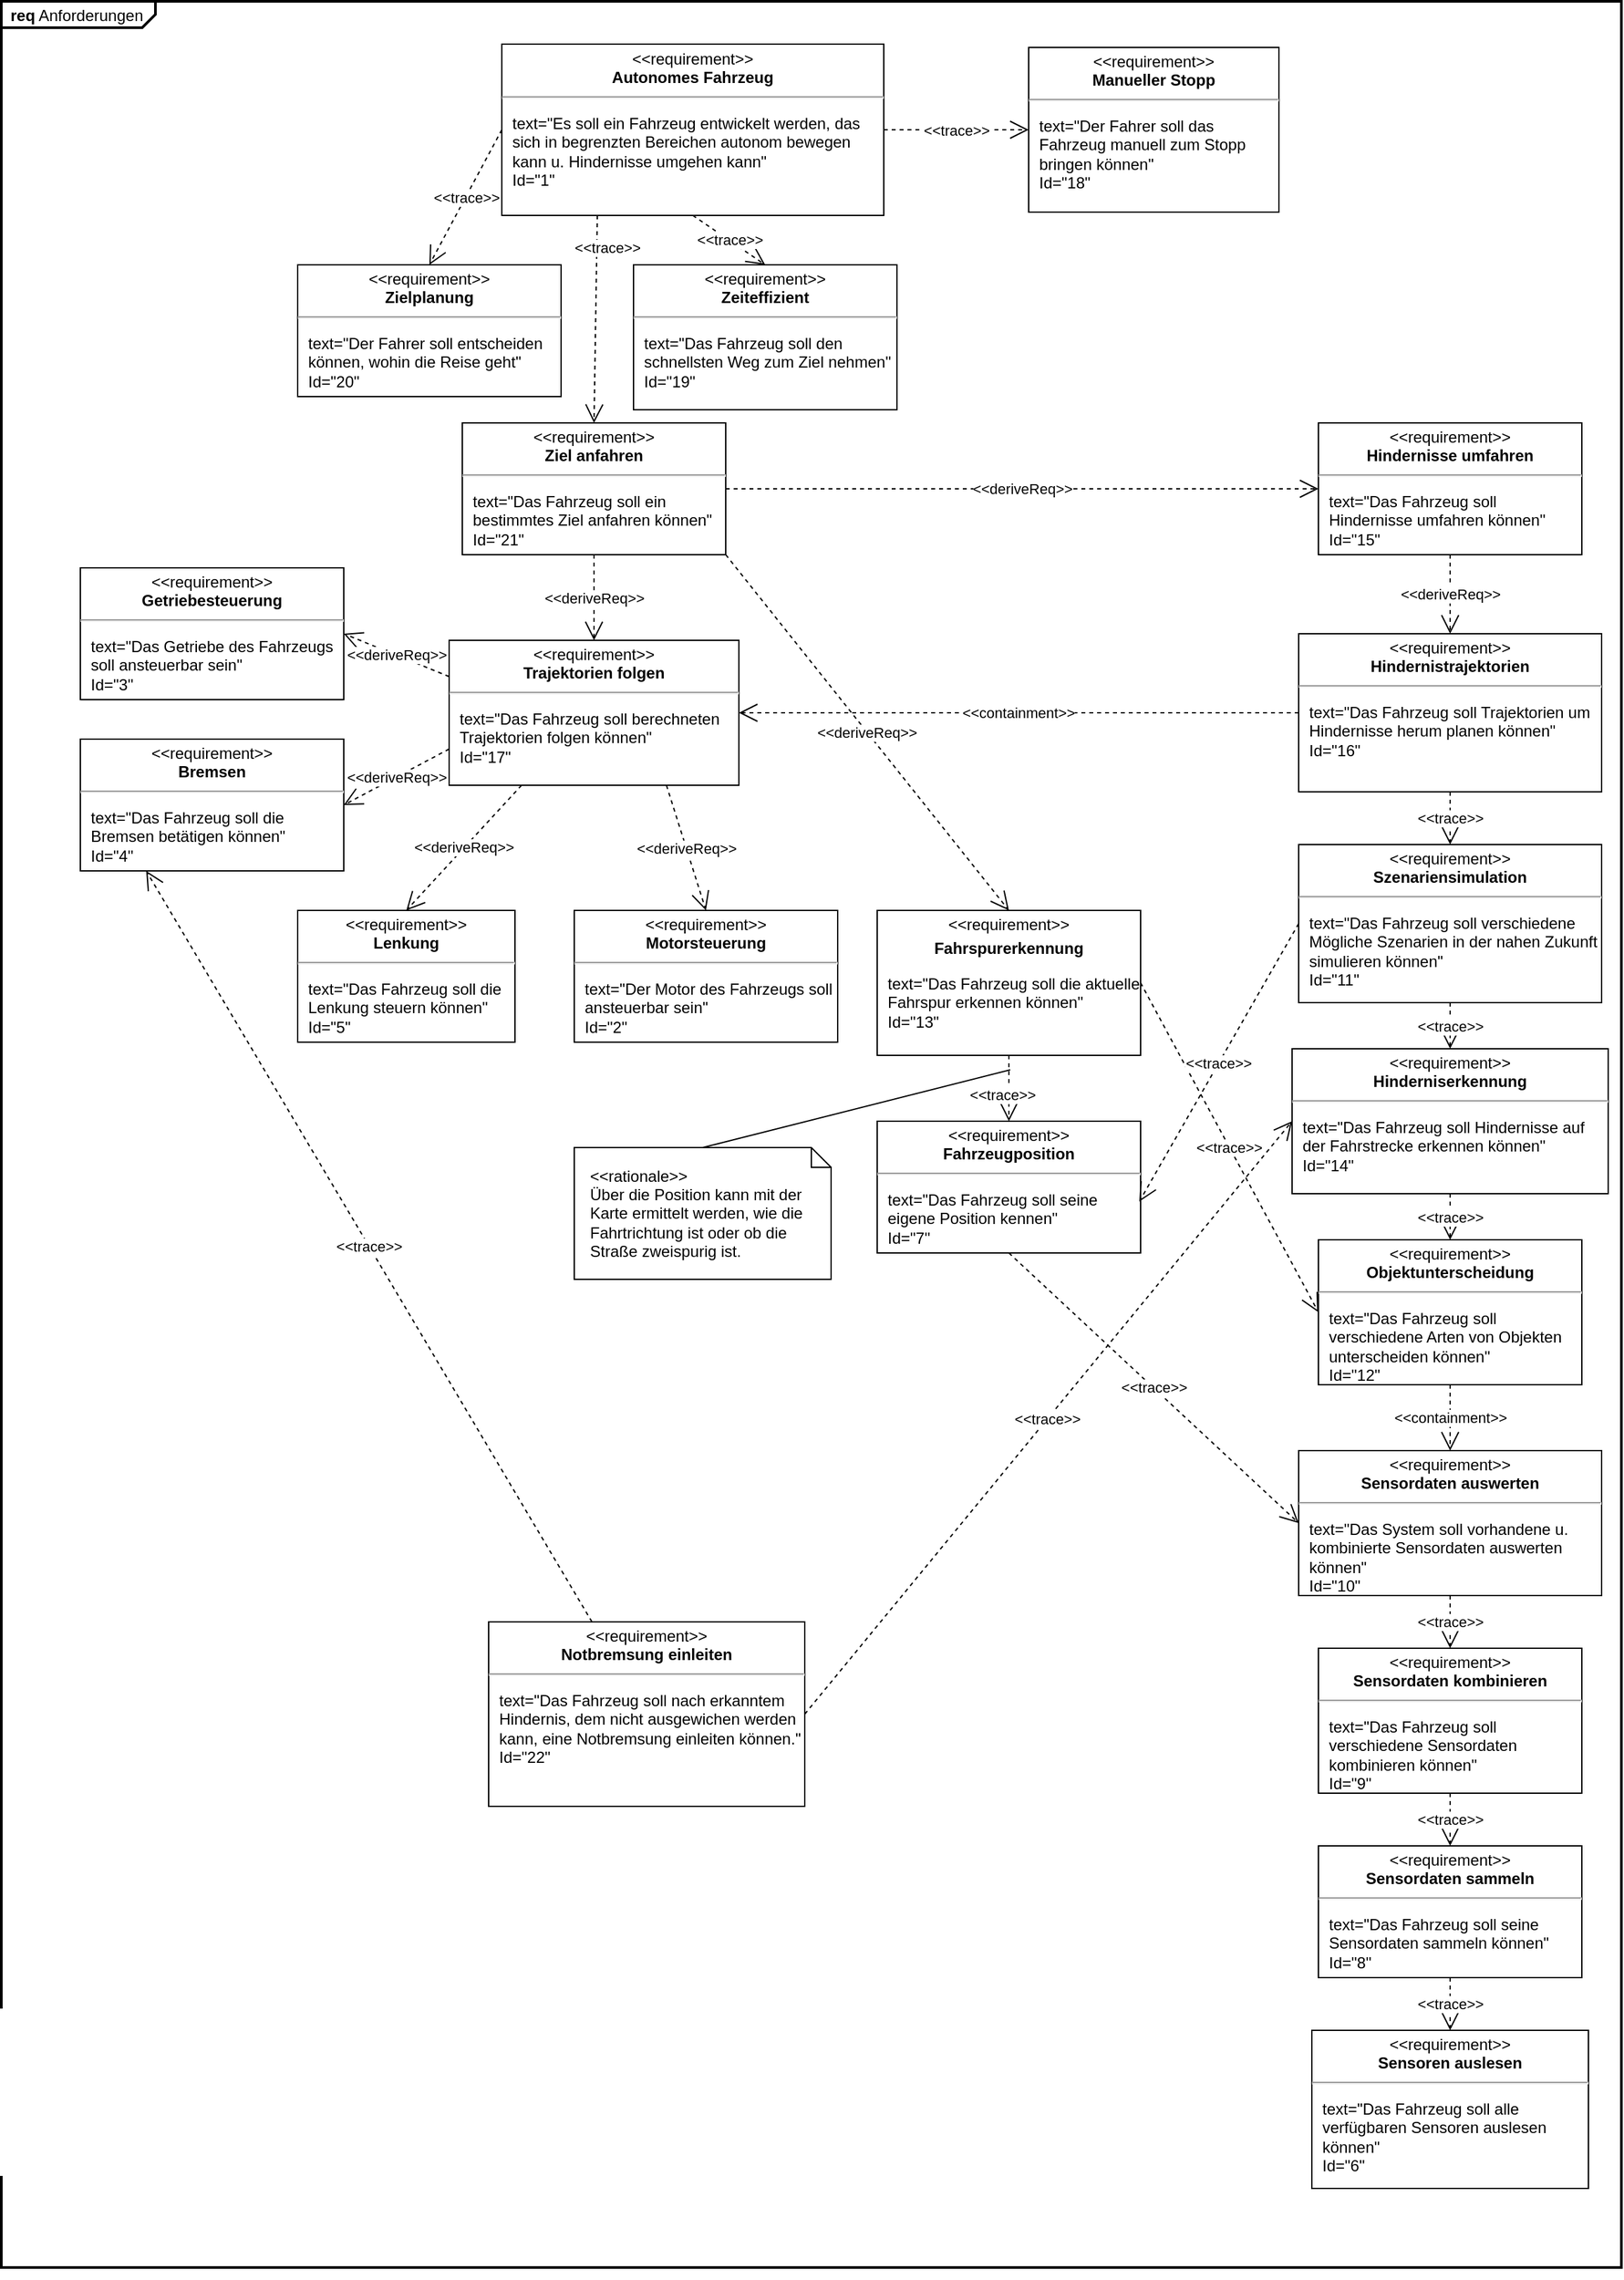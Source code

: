 <mxfile version="22.1.2" type="device">
  <diagram name="Page-1" id="n9elE0P5eDOggX74E3v7">
    <mxGraphModel dx="3754" dy="1293" grid="1" gridSize="10" guides="1" tooltips="1" connect="1" arrows="1" fold="1" page="1" pageScale="1" pageWidth="1654" pageHeight="2336" math="0" shadow="0">
      <root>
        <mxCell id="0" />
        <mxCell id="1" parent="0" />
        <mxCell id="XhjLrKGy_yBoRdy1cT1i-1" value="&lt;p style=&quot;margin:0px;margin-top:4px;margin-left:7px;text-align:left;&quot;&gt;&lt;b&gt;req&lt;/b&gt;  Anforderungen&lt;/p&gt;" style="html=1;shape=mxgraph.sysml.package;overflow=fill;labelX=117.67;strokeWidth=2;align=center;" parent="1" vertex="1">
          <mxGeometry x="-1470" y="220" width="1230" height="1720" as="geometry" />
        </mxCell>
        <mxCell id="XhjLrKGy_yBoRdy1cT1i-2" value="&lt;p style=&quot;margin:0px;margin-top:4px;text-align:center;&quot;&gt;&amp;lt;&amp;lt;requirement&amp;gt;&amp;gt;&lt;br&gt;&lt;b&gt;Autonomes Fahrzeug&lt;/b&gt;&lt;/p&gt;&lt;hr&gt;&lt;p&gt;&lt;/p&gt;&lt;p style=&quot;margin:0px;margin-left:8px;text-align:left;&quot;&gt;text=&quot;Es soll ein Fahrzeug entwickelt werden, das sich in begrenzten Bereichen autonom bewegen kann u. Hindernisse umgehen kann&quot;&lt;br&gt;Id=&quot;1&lt;span style=&quot;background-color: initial;&quot;&gt;&quot;&lt;/span&gt;&lt;/p&gt;" style="shape=rect;overflow=fill;html=1;whiteSpace=wrap;align=center;" parent="1" vertex="1">
          <mxGeometry x="-1090" y="252.5" width="290" height="130" as="geometry" />
        </mxCell>
        <mxCell id="XhjLrKGy_yBoRdy1cT1i-3" value="&lt;p style=&quot;margin:0px;margin-top:4px;text-align:center;&quot;&gt;&amp;lt;&amp;lt;requirement&amp;gt;&amp;gt;&lt;br&gt;&lt;b&gt;Motorsteuerung&lt;/b&gt;&lt;/p&gt;&lt;hr&gt;&lt;p&gt;&lt;/p&gt;&lt;p style=&quot;margin:0px;margin-left:8px;text-align:left;&quot;&gt;text=&quot;Der Motor des Fahrzeugs soll ansteuerbar sein&quot;&lt;br&gt;Id=&quot;2&quot;&lt;/p&gt;" style="shape=rect;overflow=fill;html=1;whiteSpace=wrap;align=center;" parent="1" vertex="1">
          <mxGeometry x="-1035" y="910" width="200" height="100" as="geometry" />
        </mxCell>
        <mxCell id="XhjLrKGy_yBoRdy1cT1i-4" value="&lt;p style=&quot;margin:0px;margin-top:4px;text-align:center;&quot;&gt;&amp;lt;&amp;lt;requirement&amp;gt;&amp;gt;&lt;br&gt;&lt;b&gt;Getriebesteuerung&lt;/b&gt;&lt;/p&gt;&lt;hr&gt;&lt;p&gt;&lt;/p&gt;&lt;p style=&quot;margin:0px;margin-left:8px;text-align:left;&quot;&gt;text=&quot;Das Getriebe des Fahrzeugs soll ansteuerbar sein&quot;&lt;br&gt;Id=&quot;3&quot;&lt;/p&gt;" style="shape=rect;overflow=fill;html=1;whiteSpace=wrap;align=center;" parent="1" vertex="1">
          <mxGeometry x="-1410" y="650" width="200" height="100" as="geometry" />
        </mxCell>
        <mxCell id="XhjLrKGy_yBoRdy1cT1i-5" value="&lt;p style=&quot;margin:0px;margin-top:4px;text-align:center;&quot;&gt;&amp;lt;&amp;lt;requirement&amp;gt;&amp;gt;&lt;br&gt;&lt;b&gt;Bremsen&lt;/b&gt;&lt;/p&gt;&lt;hr&gt;&lt;p&gt;&lt;/p&gt;&lt;p style=&quot;margin:0px;margin-left:8px;text-align:left;&quot;&gt;text=&quot;Das Fahrzeug soll die Bremsen betätigen können&quot;&lt;br&gt;Id=&quot;4&quot;&lt;/p&gt;" style="shape=rect;overflow=fill;html=1;whiteSpace=wrap;align=center;" parent="1" vertex="1">
          <mxGeometry x="-1410" y="780" width="200" height="100" as="geometry" />
        </mxCell>
        <mxCell id="XhjLrKGy_yBoRdy1cT1i-6" value="&lt;p style=&quot;margin:0px;margin-top:4px;text-align:center;&quot;&gt;&amp;lt;&amp;lt;requirement&amp;gt;&amp;gt;&lt;br&gt;&lt;b&gt;Lenkung&lt;/b&gt;&lt;/p&gt;&lt;hr&gt;&lt;p&gt;&lt;/p&gt;&lt;p style=&quot;margin:0px;margin-left:8px;text-align:left;&quot;&gt;text=&quot;Das Fahrzeug soll die Lenkung steuern können&quot;&lt;br&gt;Id=&quot;5&lt;span style=&quot;background-color: initial;&quot;&gt;&quot;&lt;/span&gt;&lt;/p&gt;" style="shape=rect;overflow=fill;html=1;whiteSpace=wrap;align=center;" parent="1" vertex="1">
          <mxGeometry x="-1245" y="910" width="165" height="100" as="geometry" />
        </mxCell>
        <mxCell id="XhjLrKGy_yBoRdy1cT1i-7" value="&lt;p style=&quot;margin:0px;margin-top:4px;text-align:center;&quot;&gt;&amp;lt;&amp;lt;requirement&amp;gt;&amp;gt;&lt;br&gt;&lt;b&gt;Sensor&lt;/b&gt;&lt;b style=&quot;background-color: initial;&quot;&gt;en auslesen&lt;/b&gt;&lt;/p&gt;&lt;hr&gt;&lt;p&gt;&lt;/p&gt;&lt;p style=&quot;margin:0px;margin-left:8px;text-align:left;&quot;&gt;text=&quot;Das Fahrzeug soll alle verfügbaren Sensoren auslesen können&quot;&lt;br&gt;Id=&quot;6&quot;&lt;/p&gt;" style="shape=rect;overflow=fill;html=1;whiteSpace=wrap;align=center;" parent="1" vertex="1">
          <mxGeometry x="-475" y="1760" width="210" height="120" as="geometry" />
        </mxCell>
        <mxCell id="XhjLrKGy_yBoRdy1cT1i-8" value="&lt;p style=&quot;margin:0px;margin-top:4px;text-align:center;&quot;&gt;&amp;lt;&amp;lt;requirement&amp;gt;&amp;gt;&lt;br&gt;&lt;b&gt;Fahrzeugposition&lt;/b&gt;&lt;/p&gt;&lt;hr&gt;&lt;p&gt;&lt;/p&gt;&lt;p style=&quot;margin:0px;margin-left:8px;text-align:left;&quot;&gt;text=&quot;Das Fahrzeug soll seine eigene Position kennen&quot;&lt;br&gt;Id=&quot;7&quot;&lt;/p&gt;" style="shape=rect;overflow=fill;html=1;whiteSpace=wrap;align=center;" parent="1" vertex="1">
          <mxGeometry x="-805" y="1070" width="200" height="100" as="geometry" />
        </mxCell>
        <mxCell id="XhjLrKGy_yBoRdy1cT1i-11" value="&lt;p style=&quot;margin:0px;margin-top:4px;text-align:center;&quot;&gt;&amp;lt;&amp;lt;requirement&amp;gt;&amp;gt;&lt;br&gt;&lt;b&gt;Sensordaten auswerten&lt;/b&gt;&lt;/p&gt;&lt;hr&gt;&lt;p&gt;&lt;/p&gt;&lt;p style=&quot;margin:0px;margin-left:8px;text-align:left;&quot;&gt;text=&quot;Das System soll vorhandene u. kombinierte Sensordaten auswerten können&quot;&lt;br&gt;Id=&quot;10&quot;&lt;/p&gt;" style="shape=rect;overflow=fill;html=1;whiteSpace=wrap;align=center;" parent="1" vertex="1">
          <mxGeometry x="-485" y="1320" width="230" height="110" as="geometry" />
        </mxCell>
        <mxCell id="XhjLrKGy_yBoRdy1cT1i-12" value="&lt;p style=&quot;margin:0px;margin-top:4px;text-align:center;&quot;&gt;&amp;lt;&amp;lt;requirement&amp;gt;&amp;gt;&lt;br&gt;&lt;b&gt;Szenariensimulation&lt;/b&gt;&lt;/p&gt;&lt;hr&gt;&lt;p&gt;&lt;/p&gt;&lt;p style=&quot;margin:0px;margin-left:8px;text-align:left;&quot;&gt;text=&quot;Das Fahrzeug soll verschiedene Mögliche Szenarien in der nahen Zukunft simulieren können&quot;&lt;br&gt;Id=&quot;11&quot;&lt;/p&gt;" style="shape=rect;overflow=fill;html=1;whiteSpace=wrap;align=center;" parent="1" vertex="1">
          <mxGeometry x="-485" y="860" width="230" height="120" as="geometry" />
        </mxCell>
        <mxCell id="XhjLrKGy_yBoRdy1cT1i-14" value="&lt;p style=&quot;margin:0px;margin-top:4px;text-align:center;&quot;&gt;&amp;lt;&amp;lt;requirement&amp;gt;&amp;gt;&lt;br&gt;&lt;/p&gt;&lt;p style=&quot;margin:0px;margin-top:4px;text-align:center;&quot;&gt;&lt;b&gt;Fahrspurerkennung&lt;/b&gt;&lt;/p&gt;&lt;p&gt;&lt;/p&gt;&lt;p style=&quot;margin:0px;margin-left:8px;text-align:left;&quot;&gt;text=&quot;Das Fahrzeug soll die aktuelle Fahrspur erkennen können&quot;&lt;br&gt;Id=&quot;13&quot;&lt;/p&gt;" style="shape=rect;overflow=fill;html=1;whiteSpace=wrap;align=center;" parent="1" vertex="1">
          <mxGeometry x="-805" y="910" width="200" height="110" as="geometry" />
        </mxCell>
        <mxCell id="XhjLrKGy_yBoRdy1cT1i-18" value="&lt;p style=&quot;margin:0px;margin-top:4px;text-align:center;&quot;&gt;&amp;lt;&amp;lt;requirement&amp;gt;&amp;gt;&lt;br&gt;&lt;b&gt;Hinderniserkennung&lt;/b&gt;&lt;/p&gt;&lt;hr&gt;&lt;p&gt;&lt;/p&gt;&lt;p style=&quot;margin:0px;margin-left:8px;text-align:left;&quot;&gt;text=&quot;Das Fahrzeug soll Hindernisse auf der Fahrstrecke erkennen können&quot;&lt;br&gt;Id=&quot;14&quot;&lt;/p&gt;" style="shape=rect;overflow=fill;html=1;whiteSpace=wrap;align=center;" parent="1" vertex="1">
          <mxGeometry x="-490" y="1015" width="240" height="110" as="geometry" />
        </mxCell>
        <mxCell id="XhjLrKGy_yBoRdy1cT1i-19" value="&lt;p style=&quot;margin:0px;margin-top:4px;text-align:center;&quot;&gt;&amp;lt;&amp;lt;requirement&amp;gt;&amp;gt;&lt;br&gt;&lt;b&gt;Hindernisse umfahren&lt;/b&gt;&lt;/p&gt;&lt;hr&gt;&lt;p&gt;&lt;/p&gt;&lt;p style=&quot;margin:0px;margin-left:8px;text-align:left;&quot;&gt;text=&quot;Das Fahrzeug soll Hindernisse umfahren können&quot;&lt;br&gt;Id=&quot;15&quot;&lt;/p&gt;" style="shape=rect;overflow=fill;html=1;whiteSpace=wrap;align=center;" parent="1" vertex="1">
          <mxGeometry x="-470" y="540" width="200" height="100" as="geometry" />
        </mxCell>
        <mxCell id="XhjLrKGy_yBoRdy1cT1i-20" value="&lt;p style=&quot;margin:0px;margin-top:4px;text-align:center;&quot;&gt;&amp;lt;&amp;lt;requirement&amp;gt;&amp;gt;&lt;br&gt;&lt;b&gt;Hindernistrajektorien&lt;/b&gt;&lt;/p&gt;&lt;hr&gt;&lt;p&gt;&lt;/p&gt;&lt;p style=&quot;margin:0px;margin-left:8px;text-align:left;&quot;&gt;text=&quot;Das Fahrzeug soll Trajektorien um Hindernisse herum planen können&quot;&lt;br&gt;Id=&quot;16&quot;&lt;/p&gt;" style="shape=rect;overflow=fill;html=1;whiteSpace=wrap;align=center;" parent="1" vertex="1">
          <mxGeometry x="-485" y="700" width="230" height="120" as="geometry" />
        </mxCell>
        <mxCell id="XhjLrKGy_yBoRdy1cT1i-21" value="&lt;p style=&quot;margin:0px;margin-top:4px;text-align:center;&quot;&gt;&amp;lt;&amp;lt;requirement&amp;gt;&amp;gt;&lt;br&gt;&lt;b&gt;Trajektorien folgen&lt;/b&gt;&lt;/p&gt;&lt;hr&gt;&lt;p&gt;&lt;/p&gt;&lt;p style=&quot;margin:0px;margin-left:8px;text-align:left;&quot;&gt;text=&quot;Das Fahrzeug soll berechneten Trajektorien folgen können&quot;&lt;br&gt;Id=&quot;17&quot;&lt;/p&gt;" style="shape=rect;overflow=fill;html=1;whiteSpace=wrap;align=center;" parent="1" vertex="1">
          <mxGeometry x="-1130" y="705" width="220" height="110" as="geometry" />
        </mxCell>
        <mxCell id="XhjLrKGy_yBoRdy1cT1i-22" value="&lt;p style=&quot;margin:0px;margin-top:4px;text-align:center;&quot;&gt;&amp;lt;&amp;lt;requirement&amp;gt;&amp;gt;&lt;br&gt;&lt;b&gt;Zielplanung&lt;/b&gt;&lt;/p&gt;&lt;hr&gt;&lt;p&gt;&lt;/p&gt;&lt;p style=&quot;margin:0px;margin-left:8px;text-align:left;&quot;&gt;text=&quot;Der Fahrer soll entscheiden können, wohin die Reise geht&quot;&lt;br&gt;Id=&quot;20&quot;&lt;/p&gt;" style="shape=rect;overflow=fill;html=1;whiteSpace=wrap;align=center;" parent="1" vertex="1">
          <mxGeometry x="-1245" y="420" width="200" height="100" as="geometry" />
        </mxCell>
        <mxCell id="XhjLrKGy_yBoRdy1cT1i-23" value="&lt;p style=&quot;margin:0px;margin-top:4px;text-align:center;&quot;&gt;&amp;lt;&amp;lt;requirement&amp;gt;&amp;gt;&lt;br&gt;&lt;b&gt;Manueller Stopp&lt;/b&gt;&lt;/p&gt;&lt;hr&gt;&lt;p&gt;&lt;/p&gt;&lt;p style=&quot;margin:0px;margin-left:8px;text-align:left;&quot;&gt;text=&quot;Der Fahrer soll das Fahrzeug manuell zum Stopp bringen können&lt;span style=&quot;background-color: initial;&quot;&gt;&quot;&lt;/span&gt;&lt;/p&gt;&lt;p style=&quot;margin:0px;margin-left:8px;text-align:left;&quot;&gt;Id=&quot;18&quot;&lt;/p&gt;" style="shape=rect;overflow=fill;html=1;whiteSpace=wrap;align=center;" parent="1" vertex="1">
          <mxGeometry x="-690" y="255" width="190" height="125" as="geometry" />
        </mxCell>
        <mxCell id="XhjLrKGy_yBoRdy1cT1i-28" value="&amp;lt;&amp;lt;trace&amp;gt;&amp;gt;" style="endArrow=open;html=1;edgeStyle=none;endSize=12;dashed=1;rounded=0;entryX=0.5;entryY=0;entryDx=0;entryDy=0;exitX=0;exitY=0.5;exitDx=0;exitDy=0;" parent="1" source="XhjLrKGy_yBoRdy1cT1i-2" target="XhjLrKGy_yBoRdy1cT1i-22" edge="1">
          <mxGeometry x="-0.003" relative="1" as="geometry">
            <mxPoint x="-1190" y="304.5" as="sourcePoint" />
            <mxPoint x="-1070" y="304.5" as="targetPoint" />
            <mxPoint as="offset" />
          </mxGeometry>
        </mxCell>
        <mxCell id="XhjLrKGy_yBoRdy1cT1i-29" value="&amp;lt;&amp;lt;trace&amp;gt;&amp;gt;" style="endArrow=open;html=1;edgeStyle=none;endSize=12;dashed=1;rounded=0;entryX=0.5;entryY=0;entryDx=0;entryDy=0;exitX=0.5;exitY=1;exitDx=0;exitDy=0;" parent="1" source="XhjLrKGy_yBoRdy1cT1i-2" target="5ohtMeyNV5tAmX3EOPsG-6" edge="1">
          <mxGeometry relative="1" as="geometry">
            <mxPoint x="-930" y="580" as="sourcePoint" />
            <mxPoint x="-1060" y="685" as="targetPoint" />
          </mxGeometry>
        </mxCell>
        <mxCell id="XhjLrKGy_yBoRdy1cT1i-31" value="&amp;lt;&amp;lt;trace&amp;gt;&amp;gt;" style="endArrow=open;html=1;edgeStyle=none;endSize=12;dashed=1;rounded=0;entryX=0;entryY=0.5;entryDx=0;entryDy=0;exitX=1;exitY=0.5;exitDx=0;exitDy=0;" parent="1" source="XhjLrKGy_yBoRdy1cT1i-2" target="XhjLrKGy_yBoRdy1cT1i-23" edge="1">
          <mxGeometry relative="1" as="geometry">
            <mxPoint x="-970" y="345" as="sourcePoint" />
            <mxPoint x="-1100" y="450" as="targetPoint" />
          </mxGeometry>
        </mxCell>
        <mxCell id="XhjLrKGy_yBoRdy1cT1i-32" value="&lt;p style=&quot;margin:0px;margin-top:4px;text-align:center;&quot;&gt;&amp;lt;&amp;lt;requirement&amp;gt;&amp;gt;&lt;br&gt;&lt;b&gt;Ziel anfahren&lt;/b&gt;&lt;/p&gt;&lt;hr&gt;&lt;p&gt;&lt;/p&gt;&lt;p style=&quot;margin:0px;margin-left:8px;text-align:left;&quot;&gt;text=&quot;Das Fahrzeug soll ein bestimmtes Ziel anfahren können&quot;&lt;br&gt;Id=&quot;21&lt;span style=&quot;background-color: initial;&quot;&gt;&quot;&lt;/span&gt;&lt;/p&gt;" style="shape=rect;overflow=fill;html=1;whiteSpace=wrap;align=center;" parent="1" vertex="1">
          <mxGeometry x="-1120" y="540" width="200" height="100" as="geometry" />
        </mxCell>
        <mxCell id="XhjLrKGy_yBoRdy1cT1i-33" value="&amp;lt;&amp;lt;trace&amp;gt;&amp;gt;" style="endArrow=open;html=1;edgeStyle=none;endSize=12;dashed=1;rounded=0;entryX=0.5;entryY=0;entryDx=0;entryDy=0;exitX=0.25;exitY=1;exitDx=0;exitDy=0;" parent="1" source="XhjLrKGy_yBoRdy1cT1i-2" target="XhjLrKGy_yBoRdy1cT1i-32" edge="1">
          <mxGeometry x="-0.691" y="8" relative="1" as="geometry">
            <mxPoint x="-960" y="355" as="sourcePoint" />
            <mxPoint x="-1090" y="460" as="targetPoint" />
            <mxPoint as="offset" />
          </mxGeometry>
        </mxCell>
        <mxCell id="XhjLrKGy_yBoRdy1cT1i-34" value="&amp;lt;&amp;lt;deriveReq&amp;gt;&amp;gt;" style="endArrow=open;html=1;edgeStyle=none;endSize=12;dashed=1;rounded=0;entryX=0.5;entryY=0;entryDx=0;entryDy=0;exitX=0.5;exitY=1;exitDx=0;exitDy=0;" parent="1" source="XhjLrKGy_yBoRdy1cT1i-32" target="XhjLrKGy_yBoRdy1cT1i-21" edge="1">
          <mxGeometry relative="1" as="geometry">
            <mxPoint x="-950" y="365" as="sourcePoint" />
            <mxPoint x="-1080" y="470" as="targetPoint" />
          </mxGeometry>
        </mxCell>
        <mxCell id="XhjLrKGy_yBoRdy1cT1i-35" value="&amp;lt;&amp;lt;deriveReq&amp;gt;&amp;gt;" style="endArrow=open;html=1;edgeStyle=none;endSize=12;dashed=1;rounded=0;entryX=0;entryY=0.5;entryDx=0;entryDy=0;exitX=1;exitY=0.5;exitDx=0;exitDy=0;" parent="1" source="XhjLrKGy_yBoRdy1cT1i-32" target="XhjLrKGy_yBoRdy1cT1i-19" edge="1">
          <mxGeometry relative="1" as="geometry">
            <mxPoint x="-940" y="375" as="sourcePoint" />
            <mxPoint x="-1070" y="480" as="targetPoint" />
          </mxGeometry>
        </mxCell>
        <mxCell id="XhjLrKGy_yBoRdy1cT1i-36" value="&amp;lt;&amp;lt;deriveReq&amp;gt;&amp;gt;" style="endArrow=open;html=1;edgeStyle=none;endSize=12;dashed=1;rounded=0;entryX=0.5;entryY=0;entryDx=0;entryDy=0;exitX=0.5;exitY=1;exitDx=0;exitDy=0;" parent="1" source="XhjLrKGy_yBoRdy1cT1i-19" target="XhjLrKGy_yBoRdy1cT1i-20" edge="1">
          <mxGeometry relative="1" as="geometry">
            <mxPoint x="-580" y="365" as="sourcePoint" />
            <mxPoint x="-710" y="470" as="targetPoint" />
          </mxGeometry>
        </mxCell>
        <mxCell id="XhjLrKGy_yBoRdy1cT1i-37" value="&amp;lt;&amp;lt;trace&amp;gt;&amp;gt;" style="endArrow=open;html=1;edgeStyle=none;endSize=12;dashed=1;rounded=0;entryX=0.5;entryY=0;entryDx=0;entryDy=0;exitX=0.5;exitY=1;exitDx=0;exitDy=0;" parent="1" source="XhjLrKGy_yBoRdy1cT1i-12" target="XhjLrKGy_yBoRdy1cT1i-18" edge="1">
          <mxGeometry relative="1" as="geometry">
            <mxPoint x="-570" y="555" as="sourcePoint" />
            <mxPoint x="-700" y="660" as="targetPoint" />
          </mxGeometry>
        </mxCell>
        <mxCell id="XhjLrKGy_yBoRdy1cT1i-38" value="&amp;lt;&amp;lt;trace&amp;gt;&amp;gt;" style="endArrow=open;html=1;edgeStyle=none;endSize=12;dashed=1;rounded=0;entryX=0.5;entryY=0;entryDx=0;entryDy=0;exitX=0.5;exitY=1;exitDx=0;exitDy=0;" parent="1" source="XhjLrKGy_yBoRdy1cT1i-18" target="5ohtMeyNV5tAmX3EOPsG-1" edge="1">
          <mxGeometry relative="1" as="geometry">
            <mxPoint x="-560" y="565" as="sourcePoint" />
            <mxPoint x="-690" y="670" as="targetPoint" />
          </mxGeometry>
        </mxCell>
        <mxCell id="XhjLrKGy_yBoRdy1cT1i-39" value="&amp;lt;&amp;lt;deriveReq&amp;gt;&amp;gt;" style="endArrow=open;html=1;edgeStyle=none;endSize=12;dashed=1;rounded=0;entryX=0.5;entryY=0;entryDx=0;entryDy=0;exitX=1;exitY=1;exitDx=0;exitDy=0;" parent="1" source="XhjLrKGy_yBoRdy1cT1i-32" target="XhjLrKGy_yBoRdy1cT1i-14" edge="1">
          <mxGeometry relative="1" as="geometry">
            <mxPoint x="-900" y="415" as="sourcePoint" />
            <mxPoint x="-1030" y="520" as="targetPoint" />
          </mxGeometry>
        </mxCell>
        <mxCell id="XhjLrKGy_yBoRdy1cT1i-40" value="&amp;lt;&amp;lt;trace&amp;gt;&amp;gt;" style="endArrow=open;html=1;edgeStyle=none;endSize=12;dashed=1;rounded=0;entryX=0;entryY=0.5;entryDx=0;entryDy=0;exitX=1;exitY=0.5;exitDx=0;exitDy=0;" parent="1" source="XhjLrKGy_yBoRdy1cT1i-14" target="5ohtMeyNV5tAmX3EOPsG-1" edge="1">
          <mxGeometry relative="1" as="geometry">
            <mxPoint x="-890" y="425" as="sourcePoint" />
            <mxPoint x="-1020" y="530" as="targetPoint" />
          </mxGeometry>
        </mxCell>
        <mxCell id="XhjLrKGy_yBoRdy1cT1i-41" value="&amp;lt;&amp;lt;containment&amp;gt;&amp;gt;" style="endArrow=open;html=1;edgeStyle=none;endSize=12;dashed=1;rounded=0;entryX=0.5;entryY=0;entryDx=0;entryDy=0;exitX=0.5;exitY=1;exitDx=0;exitDy=0;" parent="1" source="5ohtMeyNV5tAmX3EOPsG-1" target="XhjLrKGy_yBoRdy1cT1i-11" edge="1">
          <mxGeometry relative="1" as="geometry">
            <mxPoint x="-530" y="595" as="sourcePoint" />
            <mxPoint x="-660" y="700" as="targetPoint" />
            <mxPoint as="offset" />
          </mxGeometry>
        </mxCell>
        <mxCell id="XhjLrKGy_yBoRdy1cT1i-42" value="&amp;lt;&amp;lt;trace&amp;gt;&amp;gt;" style="endArrow=open;html=1;edgeStyle=none;endSize=12;dashed=1;rounded=0;entryX=0.5;entryY=0;entryDx=0;entryDy=0;exitX=0.5;exitY=1;exitDx=0;exitDy=0;" parent="1" source="XhjLrKGy_yBoRdy1cT1i-11" target="5ohtMeyNV5tAmX3EOPsG-2" edge="1">
          <mxGeometry relative="1" as="geometry">
            <mxPoint x="-520" y="605" as="sourcePoint" />
            <mxPoint x="-650" y="710" as="targetPoint" />
            <mxPoint as="offset" />
          </mxGeometry>
        </mxCell>
        <mxCell id="XhjLrKGy_yBoRdy1cT1i-43" value="&amp;lt;&amp;lt;trace&amp;gt;&amp;gt;" style="endArrow=open;html=1;edgeStyle=none;endSize=12;dashed=1;rounded=0;exitX=0.5;exitY=1;exitDx=0;exitDy=0;entryX=0.5;entryY=0;entryDx=0;entryDy=0;" parent="1" source="5ohtMeyNV5tAmX3EOPsG-2" target="5ohtMeyNV5tAmX3EOPsG-3" edge="1">
          <mxGeometry relative="1" as="geometry">
            <mxPoint x="-510" y="615" as="sourcePoint" />
            <mxPoint x="-640" y="720" as="targetPoint" />
          </mxGeometry>
        </mxCell>
        <mxCell id="XhjLrKGy_yBoRdy1cT1i-44" value="&amp;lt;&amp;lt;trace&amp;gt;&amp;gt;" style="endArrow=open;html=1;edgeStyle=none;endSize=12;dashed=1;rounded=0;entryX=0.5;entryY=0;entryDx=0;entryDy=0;exitX=0.5;exitY=1;exitDx=0;exitDy=0;" parent="1" source="5ohtMeyNV5tAmX3EOPsG-3" target="XhjLrKGy_yBoRdy1cT1i-7" edge="1">
          <mxGeometry relative="1" as="geometry">
            <mxPoint x="-500" y="625" as="sourcePoint" />
            <mxPoint x="-630" y="730" as="targetPoint" />
          </mxGeometry>
        </mxCell>
        <mxCell id="XhjLrKGy_yBoRdy1cT1i-47" value="&amp;lt;&amp;lt;trace&amp;gt;&amp;gt;" style="endArrow=open;html=1;edgeStyle=none;endSize=12;dashed=1;rounded=0;entryX=0.5;entryY=0;entryDx=0;entryDy=0;exitX=0.5;exitY=1;exitDx=0;exitDy=0;" parent="1" source="XhjLrKGy_yBoRdy1cT1i-20" target="XhjLrKGy_yBoRdy1cT1i-12" edge="1">
          <mxGeometry relative="1" as="geometry">
            <mxPoint x="-770" y="465" as="sourcePoint" />
            <mxPoint x="-900" y="570" as="targetPoint" />
            <mxPoint as="offset" />
          </mxGeometry>
        </mxCell>
        <mxCell id="XhjLrKGy_yBoRdy1cT1i-48" value="&amp;lt;&amp;lt;containment&amp;gt;&amp;gt;" style="endArrow=open;html=1;edgeStyle=none;endSize=12;dashed=1;rounded=0;entryX=1;entryY=0.5;entryDx=0;entryDy=0;exitX=0;exitY=0.5;exitDx=0;exitDy=0;" parent="1" source="XhjLrKGy_yBoRdy1cT1i-20" target="XhjLrKGy_yBoRdy1cT1i-21" edge="1">
          <mxGeometry x="0.002" relative="1" as="geometry">
            <mxPoint x="-830" y="485" as="sourcePoint" />
            <mxPoint x="-960" y="590" as="targetPoint" />
            <mxPoint as="offset" />
          </mxGeometry>
        </mxCell>
        <mxCell id="XhjLrKGy_yBoRdy1cT1i-49" style="edgeStyle=orthogonalEdgeStyle;rounded=0;orthogonalLoop=1;jettySize=auto;html=1;exitX=0.5;exitY=1;exitDx=0;exitDy=0;exitPerimeter=0;" parent="1" source="XhjLrKGy_yBoRdy1cT1i-1" target="XhjLrKGy_yBoRdy1cT1i-1" edge="1">
          <mxGeometry relative="1" as="geometry" />
        </mxCell>
        <mxCell id="XhjLrKGy_yBoRdy1cT1i-50" value="&amp;lt;&amp;lt;trace&amp;gt;&amp;gt;" style="endArrow=open;html=1;edgeStyle=none;endSize=12;dashed=1;rounded=0;entryX=0.5;entryY=0;entryDx=0;entryDy=0;exitX=0.5;exitY=1;exitDx=0;exitDy=0;" parent="1" source="XhjLrKGy_yBoRdy1cT1i-14" target="XhjLrKGy_yBoRdy1cT1i-8" edge="1">
          <mxGeometry x="0.2" y="-5" relative="1" as="geometry">
            <mxPoint x="-555" y="525" as="sourcePoint" />
            <mxPoint x="-685" y="630" as="targetPoint" />
            <mxPoint as="offset" />
          </mxGeometry>
        </mxCell>
        <mxCell id="XhjLrKGy_yBoRdy1cT1i-51" value="&amp;lt;&amp;lt;trace&amp;gt;&amp;gt;" style="endArrow=open;html=1;edgeStyle=none;endSize=12;dashed=1;rounded=0;entryX=0.995;entryY=0.61;entryDx=0;entryDy=0;exitX=0;exitY=0.5;exitDx=0;exitDy=0;entryPerimeter=0;" parent="1" source="XhjLrKGy_yBoRdy1cT1i-12" target="XhjLrKGy_yBoRdy1cT1i-8" edge="1">
          <mxGeometry x="0.003" relative="1" as="geometry">
            <mxPoint x="-810" y="505" as="sourcePoint" />
            <mxPoint x="-940" y="610" as="targetPoint" />
            <mxPoint as="offset" />
          </mxGeometry>
        </mxCell>
        <mxCell id="XhjLrKGy_yBoRdy1cT1i-52" value="&amp;lt;&amp;lt;deriveReq&amp;gt;&amp;gt;" style="endArrow=open;html=1;edgeStyle=none;endSize=12;dashed=1;rounded=0;entryX=1;entryY=0.5;entryDx=0;entryDy=0;exitX=0;exitY=0.25;exitDx=0;exitDy=0;" parent="1" source="XhjLrKGy_yBoRdy1cT1i-21" target="XhjLrKGy_yBoRdy1cT1i-4" edge="1">
          <mxGeometry relative="1" as="geometry">
            <mxPoint x="-800" y="515" as="sourcePoint" />
            <mxPoint x="-930" y="620" as="targetPoint" />
          </mxGeometry>
        </mxCell>
        <mxCell id="XhjLrKGy_yBoRdy1cT1i-53" value="&amp;lt;&amp;lt;deriveReq&amp;gt;&amp;gt;" style="endArrow=open;html=1;edgeStyle=none;endSize=12;dashed=1;rounded=0;entryX=1;entryY=0.5;entryDx=0;entryDy=0;exitX=0;exitY=0.75;exitDx=0;exitDy=0;" parent="1" source="XhjLrKGy_yBoRdy1cT1i-21" target="XhjLrKGy_yBoRdy1cT1i-5" edge="1">
          <mxGeometry relative="1" as="geometry">
            <mxPoint x="-790" y="525" as="sourcePoint" />
            <mxPoint x="-920" y="630" as="targetPoint" />
          </mxGeometry>
        </mxCell>
        <mxCell id="XhjLrKGy_yBoRdy1cT1i-54" value="&amp;lt;&amp;lt;deriveReq&amp;gt;&amp;gt;" style="endArrow=open;html=1;edgeStyle=none;endSize=12;dashed=1;rounded=0;entryX=0.5;entryY=0;entryDx=0;entryDy=0;exitX=0.25;exitY=1;exitDx=0;exitDy=0;" parent="1" source="XhjLrKGy_yBoRdy1cT1i-21" target="XhjLrKGy_yBoRdy1cT1i-6" edge="1">
          <mxGeometry relative="1" as="geometry">
            <mxPoint x="-780" y="535" as="sourcePoint" />
            <mxPoint x="-910" y="640" as="targetPoint" />
          </mxGeometry>
        </mxCell>
        <mxCell id="XhjLrKGy_yBoRdy1cT1i-55" value="&amp;lt;&amp;lt;deriveReq&amp;gt;&amp;gt;" style="endArrow=open;html=1;edgeStyle=none;endSize=12;dashed=1;rounded=0;entryX=0.5;entryY=0;entryDx=0;entryDy=0;exitX=0.75;exitY=1;exitDx=0;exitDy=0;" parent="1" source="XhjLrKGy_yBoRdy1cT1i-21" target="XhjLrKGy_yBoRdy1cT1i-3" edge="1">
          <mxGeometry relative="1" as="geometry">
            <mxPoint x="-770" y="545" as="sourcePoint" />
            <mxPoint x="-900" y="650" as="targetPoint" />
          </mxGeometry>
        </mxCell>
        <mxCell id="5ohtMeyNV5tAmX3EOPsG-1" value="&lt;p style=&quot;margin:0px;margin-top:4px;text-align:center;&quot;&gt;&amp;lt;&amp;lt;requirement&amp;gt;&amp;gt;&lt;br&gt;&lt;b style=&quot;border-color: var(--border-color);&quot;&gt;Objektunterscheidung&lt;/b&gt;&lt;br&gt;&lt;/p&gt;&lt;hr&gt;&lt;p&gt;&lt;/p&gt;&lt;p style=&quot;margin:0px;margin-left:8px;text-align:left;&quot;&gt;text=&quot;Das Fahrzeug soll verschiedene Arten von Objekten unterscheiden können&quot;&lt;br style=&quot;border-color: var(--border-color);&quot;&gt;Id=&quot;12&quot;&lt;br&gt;&lt;/p&gt;" style="shape=rect;overflow=fill;html=1;whiteSpace=wrap;align=center;" parent="1" vertex="1">
          <mxGeometry x="-470" y="1160" width="200" height="110" as="geometry" />
        </mxCell>
        <mxCell id="5ohtMeyNV5tAmX3EOPsG-2" value="&lt;p style=&quot;margin:0px;margin-top:4px;text-align:center;&quot;&gt;&amp;lt;&amp;lt;requirement&amp;gt;&amp;gt;&lt;br&gt;&lt;b style=&quot;border-color: var(--border-color);&quot;&gt;Sensordaten kombinieren&lt;/b&gt;&lt;br&gt;&lt;/p&gt;&lt;hr&gt;&lt;p&gt;&lt;/p&gt;&lt;p style=&quot;margin:0px;margin-left:8px;text-align:left;&quot;&gt;text=&quot;Das Fahrzeug soll verschiedene Sensordaten kombinieren können&quot;&lt;br style=&quot;border-color: var(--border-color);&quot;&gt;Id=&quot;9&quot;&lt;br&gt;&lt;/p&gt;" style="shape=rect;overflow=fill;html=1;whiteSpace=wrap;align=center;" parent="1" vertex="1">
          <mxGeometry x="-470" y="1470" width="200" height="110" as="geometry" />
        </mxCell>
        <mxCell id="5ohtMeyNV5tAmX3EOPsG-3" value="&lt;p style=&quot;margin:0px;margin-top:4px;text-align:center;&quot;&gt;&amp;lt;&amp;lt;requirement&amp;gt;&amp;gt;&lt;br&gt;&lt;b style=&quot;border-color: var(--border-color);&quot;&gt;Sensordaten sammeln&lt;/b&gt;&lt;br&gt;&lt;/p&gt;&lt;hr&gt;&lt;p&gt;&lt;/p&gt;&lt;p style=&quot;margin:0px;margin-left:8px;text-align:left;&quot;&gt;text=&quot;Das Fahrzeug soll seine Sensordaten sammeln können&quot;&lt;br style=&quot;border-color: var(--border-color);&quot;&gt;Id=&quot;8&quot;&lt;br&gt;&lt;/p&gt;" style="shape=rect;overflow=fill;html=1;whiteSpace=wrap;align=center;" parent="1" vertex="1">
          <mxGeometry x="-470" y="1620" width="200" height="100" as="geometry" />
        </mxCell>
        <mxCell id="5ohtMeyNV5tAmX3EOPsG-4" value="&amp;lt;&amp;lt;trace&amp;gt;&amp;gt;" style="endArrow=open;html=1;edgeStyle=none;endSize=12;dashed=1;rounded=0;entryX=0;entryY=0.5;entryDx=0;entryDy=0;exitX=0.5;exitY=1;exitDx=0;exitDy=0;" parent="1" source="XhjLrKGy_yBoRdy1cT1i-8" target="XhjLrKGy_yBoRdy1cT1i-11" edge="1">
          <mxGeometry x="-0.002" relative="1" as="geometry">
            <mxPoint x="-650" y="1210" as="sourcePoint" />
            <mxPoint x="-620" y="1300" as="targetPoint" />
            <mxPoint as="offset" />
          </mxGeometry>
        </mxCell>
        <mxCell id="5ohtMeyNV5tAmX3EOPsG-6" value="&lt;p style=&quot;margin:0px;margin-top:4px;text-align:center;&quot;&gt;&amp;lt;&amp;lt;requirement&amp;gt;&amp;gt;&lt;br&gt;&lt;b style=&quot;border-color: var(--border-color);&quot;&gt;Zeiteffizient&lt;/b&gt;&lt;br&gt;&lt;/p&gt;&lt;hr&gt;&lt;p&gt;&lt;/p&gt;&lt;p style=&quot;margin:0px;margin-left:8px;text-align:left;&quot;&gt;text=&quot;Das Fahrzeug soll den schnellsten Weg zum Ziel nehmen&quot;&lt;br style=&quot;border-color: var(--border-color);&quot;&gt;Id=&quot;19&quot;&lt;br&gt;&lt;/p&gt;" style="shape=rect;overflow=fill;html=1;whiteSpace=wrap;align=center;" parent="1" vertex="1">
          <mxGeometry x="-990" y="420" width="200" height="110" as="geometry" />
        </mxCell>
        <mxCell id="5ohtMeyNV5tAmX3EOPsG-7" value="&amp;lt;&amp;lt;rationale&amp;gt;&amp;gt;&lt;br&gt;Über die Position kann mit der Karte ermittelt werden, wie die Fahrtrichtung ist oder ob die Straße zweispurig ist." style="shape=note;size=15;align=left;spacingLeft=10;html=1;whiteSpace=wrap;" parent="1" vertex="1">
          <mxGeometry x="-1035" y="1090" width="195" height="100" as="geometry" />
        </mxCell>
        <mxCell id="5ohtMeyNV5tAmX3EOPsG-9" value="" style="endArrow=none;html=1;rounded=0;exitX=0.5;exitY=0;exitDx=0;exitDy=0;exitPerimeter=0;" parent="1" source="5ohtMeyNV5tAmX3EOPsG-7" edge="1">
          <mxGeometry width="50" height="50" relative="1" as="geometry">
            <mxPoint x="-850" y="950" as="sourcePoint" />
            <mxPoint x="-704" y="1031" as="targetPoint" />
          </mxGeometry>
        </mxCell>
        <mxCell id="pxIPpzNu8vFwuq0A7eWl-1" value="&lt;p style=&quot;margin:0px;margin-top:4px;text-align:center;&quot;&gt;&amp;lt;&amp;lt;requirement&amp;gt;&amp;gt;&lt;br&gt;&lt;b&gt;Notbremsung einleiten&lt;/b&gt;&lt;br&gt;&lt;/p&gt;&lt;hr&gt;&lt;p&gt;&lt;/p&gt;&lt;p style=&quot;margin:0px;margin-left:8px;text-align:left;&quot;&gt;text=&quot;Das Fahrzeug soll nach erkanntem Hindernis, dem nicht ausgewichen werden kann, eine Notbremsung einleiten können.&quot;&lt;br&gt;Id=&quot;22&quot;&lt;/p&gt;" style="shape=rect;overflow=fill;html=1;whiteSpace=wrap;align=center;" parent="1" vertex="1">
          <mxGeometry x="-1100" y="1450" width="240" height="140" as="geometry" />
        </mxCell>
        <mxCell id="pxIPpzNu8vFwuq0A7eWl-3" value="&amp;lt;&amp;lt;trace&amp;gt;&amp;gt;" style="endArrow=open;html=1;edgeStyle=none;endSize=12;dashed=1;rounded=0;entryX=0;entryY=0.5;entryDx=0;entryDy=0;exitX=1;exitY=0.5;exitDx=0;exitDy=0;" parent="1" source="pxIPpzNu8vFwuq0A7eWl-1" target="XhjLrKGy_yBoRdy1cT1i-18" edge="1">
          <mxGeometry x="-0.002" relative="1" as="geometry">
            <mxPoint x="-765" y="1268" as="sourcePoint" />
            <mxPoint x="-545" y="1473" as="targetPoint" />
            <mxPoint as="offset" />
          </mxGeometry>
        </mxCell>
        <mxCell id="pxIPpzNu8vFwuq0A7eWl-4" value="&amp;lt;&amp;lt;trace&amp;gt;&amp;gt;" style="endArrow=open;html=1;edgeStyle=none;endSize=12;dashed=1;rounded=0;entryX=0.25;entryY=1;entryDx=0;entryDy=0;" parent="1" source="pxIPpzNu8vFwuq0A7eWl-1" target="XhjLrKGy_yBoRdy1cT1i-5" edge="1">
          <mxGeometry x="-0.002" relative="1" as="geometry">
            <mxPoint x="-1420" y="1485" as="sourcePoint" />
            <mxPoint x="-1110" y="1180" as="targetPoint" />
            <mxPoint as="offset" />
          </mxGeometry>
        </mxCell>
      </root>
    </mxGraphModel>
  </diagram>
</mxfile>
